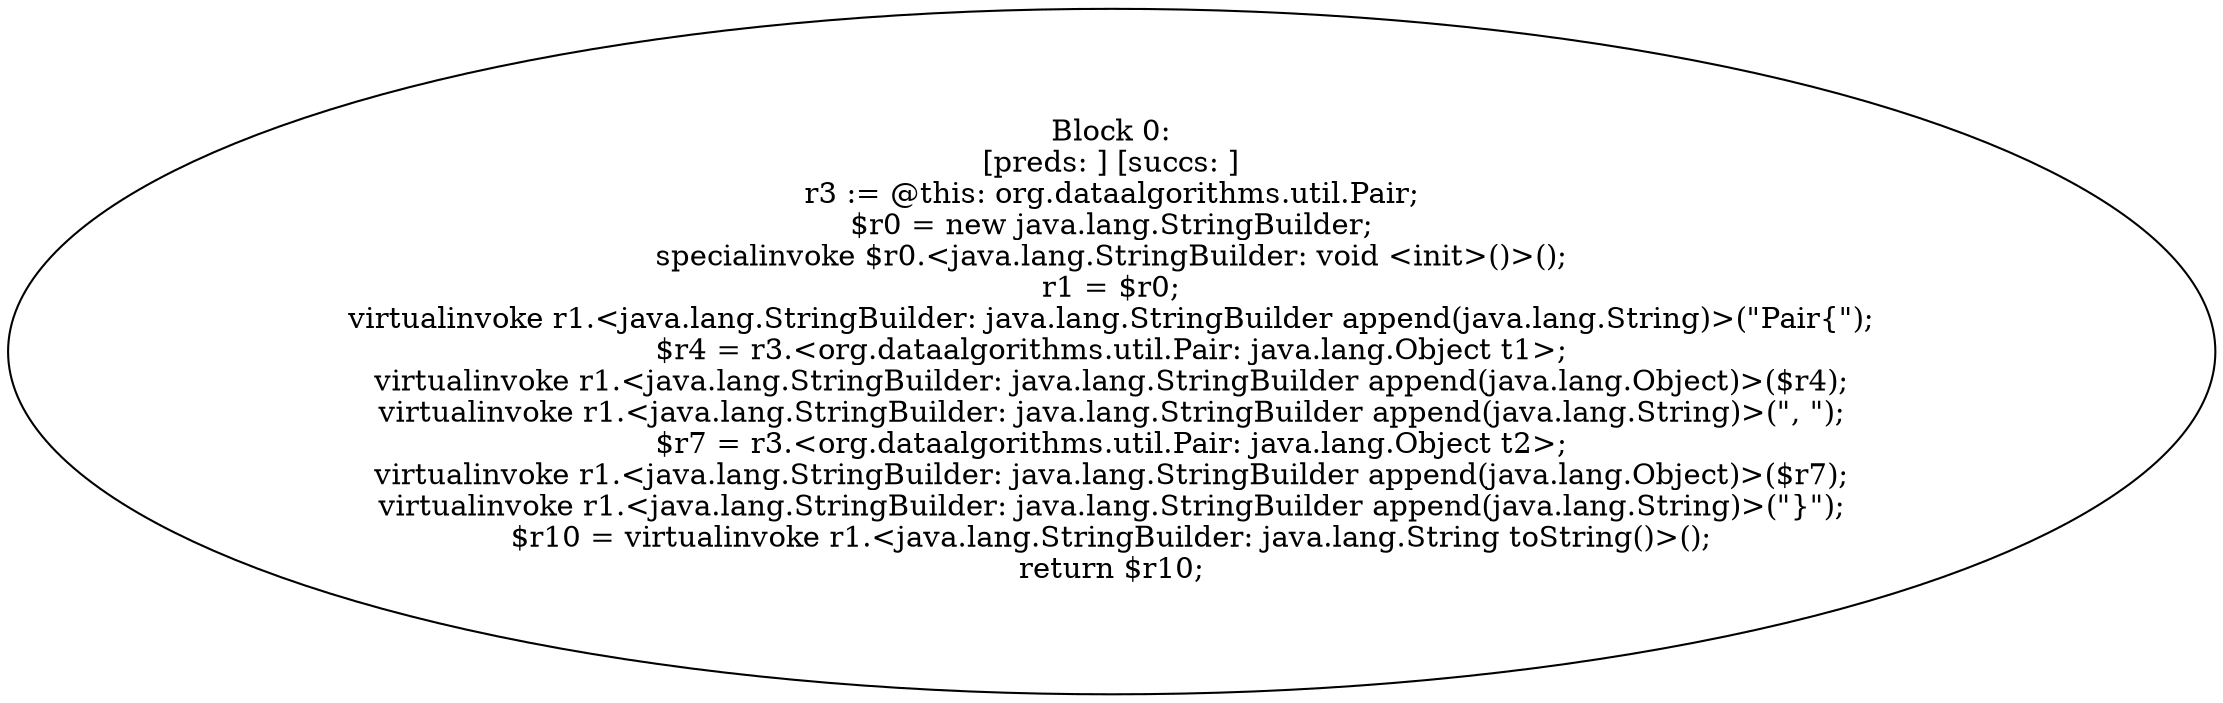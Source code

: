 digraph "unitGraph" {
    "Block 0:
[preds: ] [succs: ]
r3 := @this: org.dataalgorithms.util.Pair;
$r0 = new java.lang.StringBuilder;
specialinvoke $r0.<java.lang.StringBuilder: void <init>()>();
r1 = $r0;
virtualinvoke r1.<java.lang.StringBuilder: java.lang.StringBuilder append(java.lang.String)>(\"Pair{\");
$r4 = r3.<org.dataalgorithms.util.Pair: java.lang.Object t1>;
virtualinvoke r1.<java.lang.StringBuilder: java.lang.StringBuilder append(java.lang.Object)>($r4);
virtualinvoke r1.<java.lang.StringBuilder: java.lang.StringBuilder append(java.lang.String)>(\", \");
$r7 = r3.<org.dataalgorithms.util.Pair: java.lang.Object t2>;
virtualinvoke r1.<java.lang.StringBuilder: java.lang.StringBuilder append(java.lang.Object)>($r7);
virtualinvoke r1.<java.lang.StringBuilder: java.lang.StringBuilder append(java.lang.String)>(\"}\");
$r10 = virtualinvoke r1.<java.lang.StringBuilder: java.lang.String toString()>();
return $r10;
"
}
